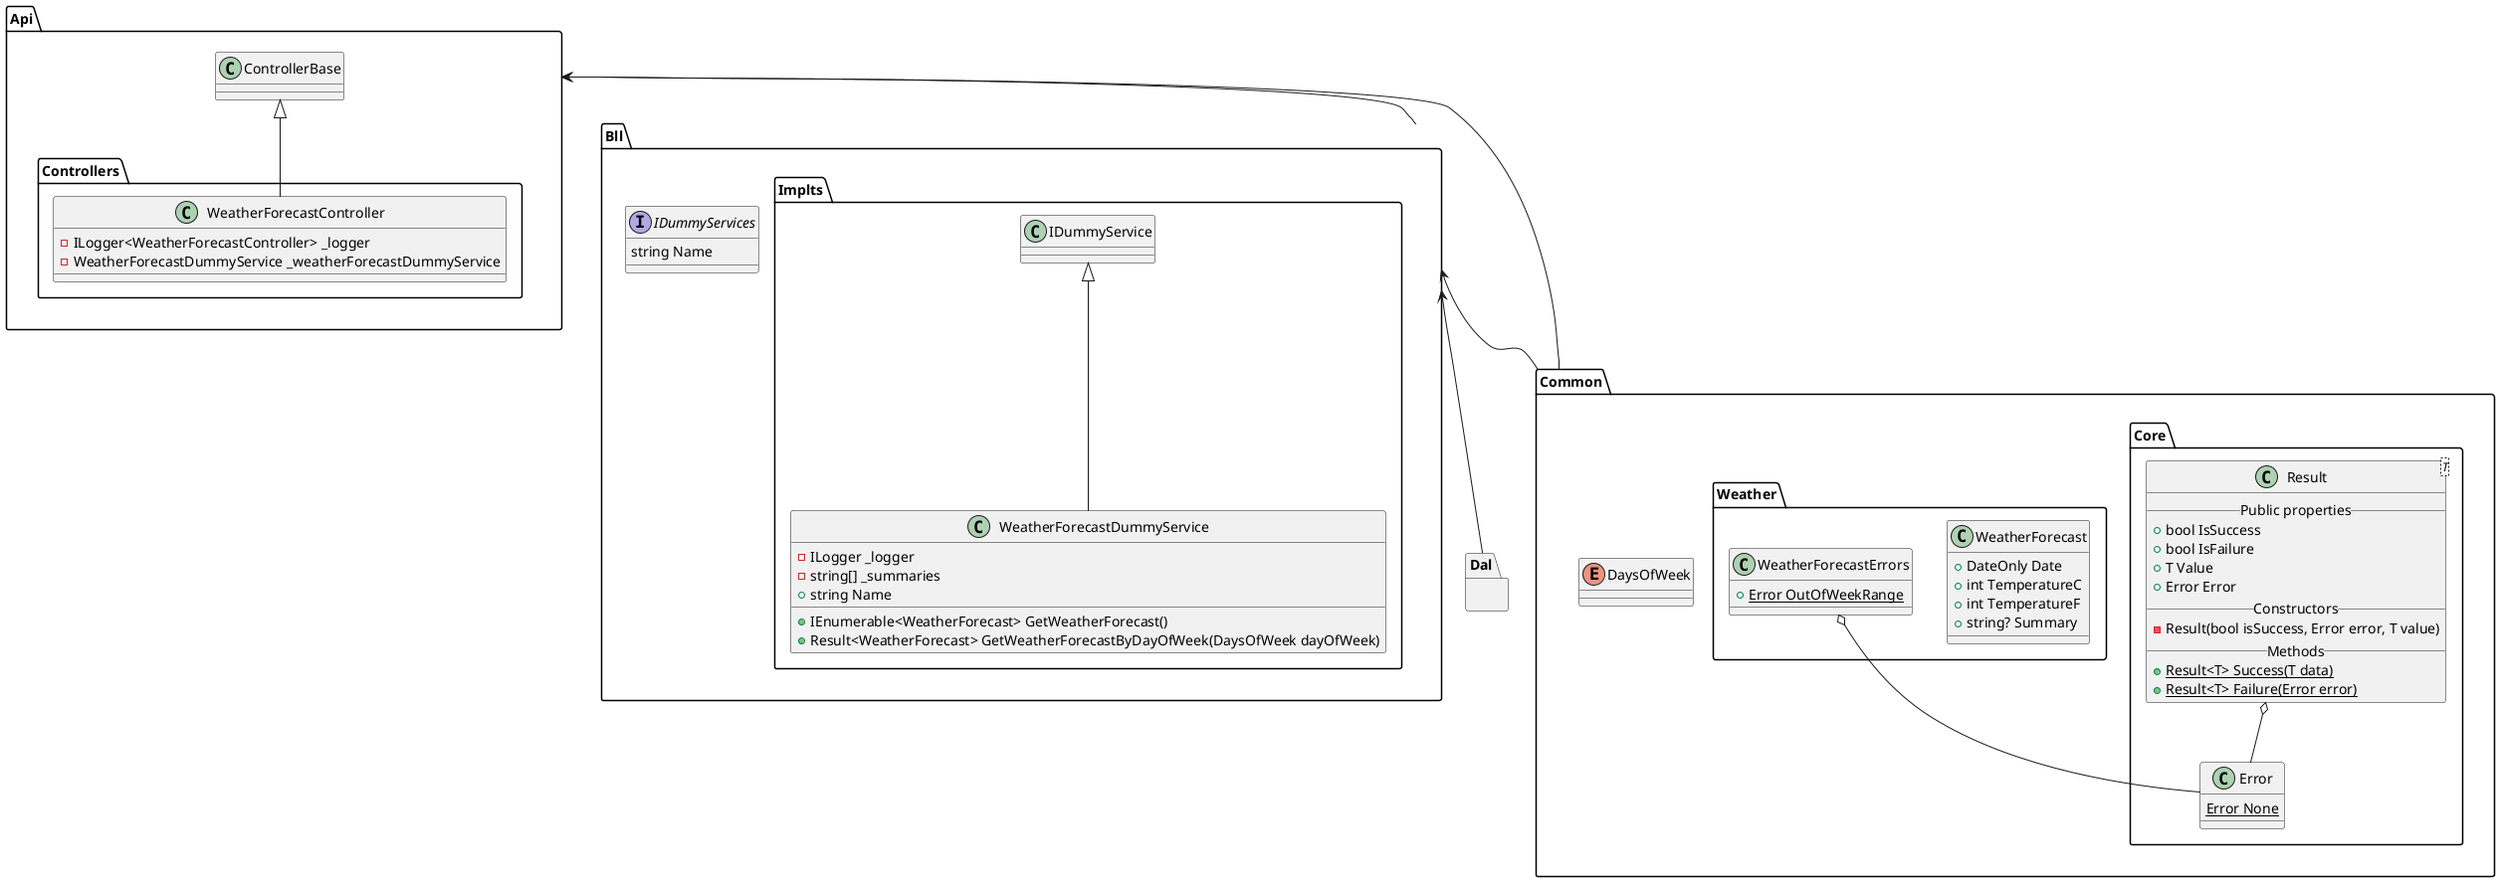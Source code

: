 @startuml
Api <-- Bll
Api <-- Common
Bll <-- Dal
Bll <-- Common

package Api {
    class ControllerBase
        namespace Controllers {
            ControllerBase <|-- WeatherForecastController
            class WeatherForecastController {
                -ILogger<WeatherForecastController> _logger
                -WeatherForecastDummyService _weatherForecastDummyService
            }
        }
}

package Bll {
    interface IDummyServices {
        string Name
    }
    namespace Implts {
    IDummyService <|-- WeatherForecastDummyService
    class WeatherForecastDummyService {
        -ILogger _logger
        -string[] _summaries
        +string Name
        +IEnumerable<WeatherForecast> GetWeatherForecast()
        +Result<WeatherForecast> GetWeatherForecastByDayOfWeek(DaysOfWeek dayOfWeek)
    }
    }
}

package Dal {

}

package Common {
    namespace Core {
        Result o-- Error

        class Error {
            {static} Error None
        }

        class Result<T> {
            __ Public properties __
            +bool IsSuccess
            +bool IsFailure
            +T Value
            +Error Error
            __ Constructors __
            -Result(bool isSuccess, Error error, T value)
            __ Methods __
            +{static}Result<T> Success(T data)
            +{static}Result<T> Failure(Error error)
        }
    }
    enum DaysOfWeek

    namespace Weather {
        class WeatherForecast {
            +DateOnly Date
            +int TemperatureC
            +int TemperatureF
            +string? Summary
        }

        WeatherForecastErrors o-- Error

        class WeatherForecastErrors {
            +{static}Error OutOfWeekRange
        }
    }
}
@enduml
